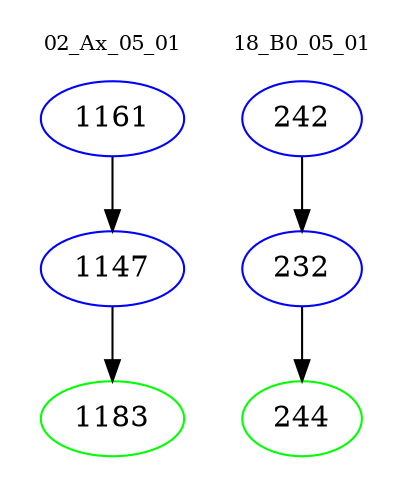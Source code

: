 digraph{
subgraph cluster_0 {
color = white
label = "02_Ax_05_01";
fontsize=10;
T0_1161 [label="1161", color="blue"]
T0_1161 -> T0_1147 [color="black"]
T0_1147 [label="1147", color="blue"]
T0_1147 -> T0_1183 [color="black"]
T0_1183 [label="1183", color="green"]
}
subgraph cluster_1 {
color = white
label = "18_B0_05_01";
fontsize=10;
T1_242 [label="242", color="blue"]
T1_242 -> T1_232 [color="black"]
T1_232 [label="232", color="blue"]
T1_232 -> T1_244 [color="black"]
T1_244 [label="244", color="green"]
}
}
